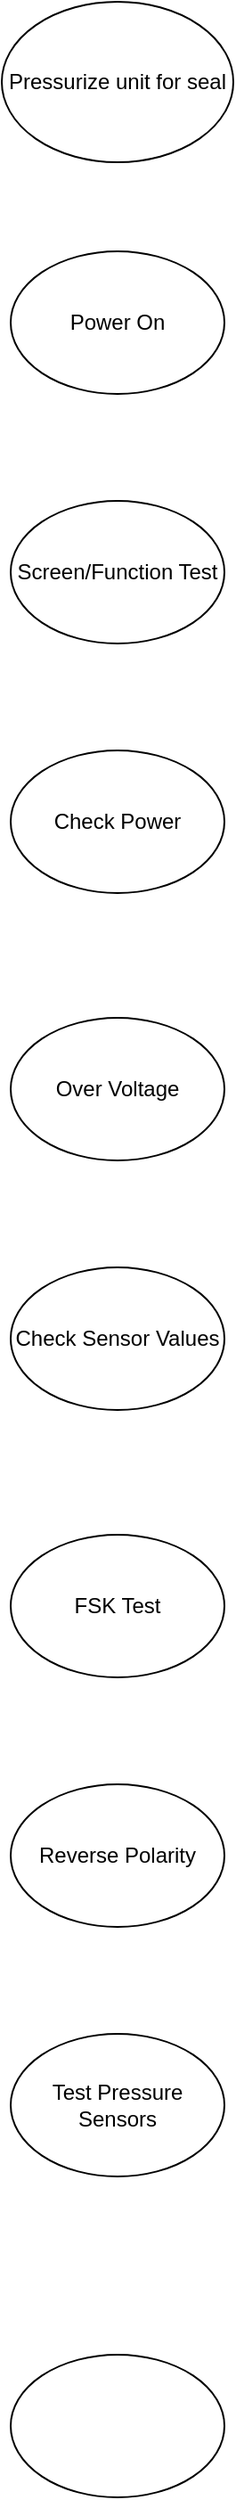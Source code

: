 <mxfile version="11.1.4" type="github"><diagram id="Vlu642_G3D170wajPSVM" name="Page-1"><mxGraphModel dx="903" dy="754" grid="1" gridSize="10" guides="1" tooltips="1" connect="1" arrows="1" fold="1" page="1" pageScale="1" pageWidth="2000" pageHeight="3000" math="0" shadow="0"><root><mxCell id="0"/><mxCell id="1" parent="0"/><mxCell id="eobqLSsHWW-6u3jf4qJ6-1" value="Pressurize unit for seal" style="ellipse;whiteSpace=wrap;html=1;" vertex="1" parent="1"><mxGeometry x="270" y="130" width="130" height="90" as="geometry"/></mxCell><mxCell id="eobqLSsHWW-6u3jf4qJ6-2" value="Power On" style="ellipse;whiteSpace=wrap;html=1;" vertex="1" parent="1"><mxGeometry x="275" y="270" width="120" height="80" as="geometry"/></mxCell><mxCell id="eobqLSsHWW-6u3jf4qJ6-3" value="Screen/Function Test" style="ellipse;whiteSpace=wrap;html=1;" vertex="1" parent="1"><mxGeometry x="275" y="410" width="120" height="80" as="geometry"/></mxCell><mxCell id="eobqLSsHWW-6u3jf4qJ6-4" value="Check Power" style="ellipse;whiteSpace=wrap;html=1;" vertex="1" parent="1"><mxGeometry x="275" y="550" width="120" height="80" as="geometry"/></mxCell><mxCell id="eobqLSsHWW-6u3jf4qJ6-5" value="Over Voltage" style="ellipse;whiteSpace=wrap;html=1;" vertex="1" parent="1"><mxGeometry x="275" y="700" width="120" height="80" as="geometry"/></mxCell><mxCell id="eobqLSsHWW-6u3jf4qJ6-6" value="Check Sensor Values" style="ellipse;whiteSpace=wrap;html=1;" vertex="1" parent="1"><mxGeometry x="275" y="840" width="120" height="80" as="geometry"/></mxCell><mxCell id="eobqLSsHWW-6u3jf4qJ6-7" value="FSK Test" style="ellipse;whiteSpace=wrap;html=1;" vertex="1" parent="1"><mxGeometry x="275" y="990" width="120" height="80" as="geometry"/></mxCell><mxCell id="eobqLSsHWW-6u3jf4qJ6-8" value="Reverse Polarity" style="ellipse;whiteSpace=wrap;html=1;" vertex="1" parent="1"><mxGeometry x="275" y="1130" width="120" height="80" as="geometry"/></mxCell><mxCell id="eobqLSsHWW-6u3jf4qJ6-9" value="Test Pressure Sensors" style="ellipse;whiteSpace=wrap;html=1;" vertex="1" parent="1"><mxGeometry x="275" y="1270" width="120" height="80" as="geometry"/></mxCell><mxCell id="eobqLSsHWW-6u3jf4qJ6-11" value="" style="ellipse;whiteSpace=wrap;html=1;" vertex="1" parent="1"><mxGeometry x="275" y="1450" width="120" height="80" as="geometry"/></mxCell></root></mxGraphModel></diagram></mxfile>